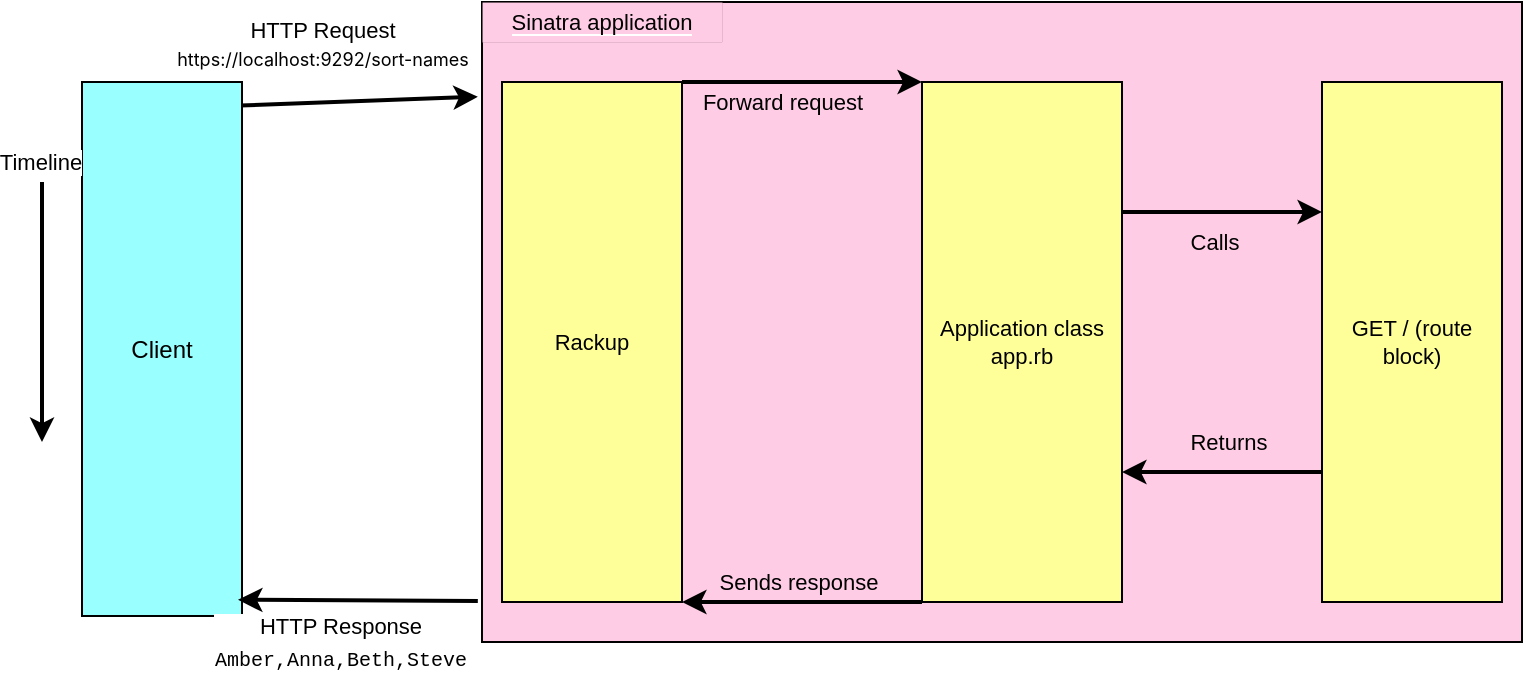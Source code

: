 <mxfile>
    <diagram id="TBW-8V77rK3e-a8WRD8E" name="Page-1">
        <mxGraphModel dx="816" dy="411" grid="0" gridSize="10" guides="1" tooltips="1" connect="1" arrows="1" fold="1" page="1" pageScale="1" pageWidth="827" pageHeight="583" background="#ffffff" math="0" shadow="0">
            <root>
                <mxCell id="0"/>
                <mxCell id="1" parent="0"/>
                <mxCell id="11" style="edgeStyle=none;shape=connector;rounded=1;html=1;exitX=0.988;exitY=0.044;exitDx=0;exitDy=0;entryX=-0.004;entryY=0.148;entryDx=0;entryDy=0;entryPerimeter=0;labelBackgroundColor=default;strokeColor=#000000;strokeWidth=2;fontFamily=Helvetica;fontSize=11;fontColor=#000000;endArrow=classic;exitPerimeter=0;" edge="1" parent="1" source="2" target="3">
                    <mxGeometry relative="1" as="geometry">
                        <Array as="points"/>
                    </mxGeometry>
                </mxCell>
                <mxCell id="12" value="HTTP Request&lt;br&gt;&lt;font style=&quot;font-size: 9px; background-color: rgb(255, 255, 255);&quot;&gt;&lt;span style=&quot;font-family: Inter, system-ui, -apple-system, &amp;quot;system-ui&amp;quot;, &amp;quot;Segoe UI&amp;quot;, Roboto, Oxygen, Ubuntu, Cantarell, &amp;quot;Fira Sans&amp;quot;, &amp;quot;Droid Sans&amp;quot;, Helvetica, Arial, sans-serif; text-align: left;&quot;&gt;https://localhost:9292/&lt;/span&gt;&lt;span style=&quot;font-family: Inter, system-ui, -apple-system, &amp;quot;system-ui&amp;quot;, &amp;quot;Segoe UI&amp;quot;, Roboto, Oxygen, Ubuntu, Cantarell, &amp;quot;Fira Sans&amp;quot;, &amp;quot;Droid Sans&amp;quot;, Helvetica, Arial, sans-serif; text-align: left;&quot;&gt;sort-names&lt;/span&gt;&lt;/font&gt;" style="edgeLabel;html=1;align=center;verticalAlign=middle;resizable=0;points=[];fontSize=11;fontFamily=Helvetica;fontColor=#000000;labelBackgroundColor=#FFFFFF;" vertex="1" connectable="0" parent="11">
                    <mxGeometry x="-0.109" y="1" relative="1" as="geometry">
                        <mxPoint x="-12" y="-28" as="offset"/>
                    </mxGeometry>
                </mxCell>
                <mxCell id="2" value="&lt;font color=&quot;#000000&quot;&gt;Client&lt;/font&gt;" style="whiteSpace=wrap;html=1;fillColor=#99FFFF;" vertex="1" parent="1">
                    <mxGeometry x="40" y="80" width="80" height="267" as="geometry"/>
                </mxCell>
                <mxCell id="13" style="edgeStyle=none;shape=connector;rounded=1;html=1;exitX=0;exitY=0.75;exitDx=0;exitDy=0;entryX=1.001;entryY=0.831;entryDx=0;entryDy=0;entryPerimeter=0;labelBackgroundColor=default;strokeColor=#000000;strokeWidth=2;fontFamily=Helvetica;fontSize=11;fontColor=#000000;endArrow=classic;" edge="1" parent="1">
                    <mxGeometry relative="1" as="geometry">
                        <mxPoint x="237.92" y="339.45" as="sourcePoint"/>
                        <mxPoint x="118.0" y="338.89" as="targetPoint"/>
                    </mxGeometry>
                </mxCell>
                <mxCell id="14" value="HTTP Response&lt;br&gt;&lt;div style=&quot;font-family: Menlo, Monaco, &amp;quot;Courier New&amp;quot;, monospace; line-height: 18px;&quot;&gt;&lt;font style=&quot;font-size: 10px; background-color: rgb(255, 255, 255);&quot;&gt;Amber,Anna,Beth,Steve&lt;/font&gt;&lt;/div&gt;" style="edgeLabel;html=1;align=center;verticalAlign=middle;resizable=0;points=[];fontSize=11;fontFamily=Helvetica;fontColor=#000000;labelBackgroundColor=#FFFFFF;" vertex="1" connectable="0" parent="13">
                    <mxGeometry x="0.314" y="-3" relative="1" as="geometry">
                        <mxPoint x="10" y="26" as="offset"/>
                    </mxGeometry>
                </mxCell>
                <mxCell id="3" value="" style="whiteSpace=wrap;html=1;fillColor=#FFCCE6;" vertex="1" parent="1">
                    <mxGeometry x="240" y="40" width="520" height="320" as="geometry"/>
                </mxCell>
                <mxCell id="4" value="" style="edgeStyle=none;orthogonalLoop=1;jettySize=auto;html=1;strokeColor=#000000;strokeWidth=2;" edge="1" parent="1">
                    <mxGeometry width="80" relative="1" as="geometry">
                        <mxPoint x="20" y="130" as="sourcePoint"/>
                        <mxPoint x="20" y="260" as="targetPoint"/>
                        <Array as="points"/>
                    </mxGeometry>
                </mxCell>
                <mxCell id="5" value="Timeline" style="edgeLabel;html=1;align=center;verticalAlign=middle;resizable=0;points=[];fontColor=#000000;labelBackgroundColor=#FFFFFF;" vertex="1" connectable="0" parent="4">
                    <mxGeometry x="-0.511" y="-1" relative="1" as="geometry">
                        <mxPoint y="-42" as="offset"/>
                    </mxGeometry>
                </mxCell>
                <mxCell id="6" value="Rackup" style="whiteSpace=wrap;html=1;fontFamily=Helvetica;fontSize=11;fontColor=#000000;fillColor=#FFFF99;" vertex="1" parent="1">
                    <mxGeometry x="250" y="80" width="90" height="260" as="geometry"/>
                </mxCell>
                <mxCell id="18" style="edgeStyle=none;shape=connector;rounded=1;html=1;exitX=1;exitY=0.25;exitDx=0;exitDy=0;entryX=0;entryY=0.25;entryDx=0;entryDy=0;labelBackgroundColor=default;strokeColor=#000000;strokeWidth=2;fontFamily=Helvetica;fontSize=11;fontColor=#000000;endArrow=classic;" edge="1" parent="1" source="9" target="10">
                    <mxGeometry relative="1" as="geometry"/>
                </mxCell>
                <mxCell id="24" value="Calls" style="edgeLabel;html=1;align=center;verticalAlign=middle;resizable=0;points=[];fontSize=11;fontFamily=Helvetica;fontColor=#000000;labelBackgroundColor=#FFCCE6;" vertex="1" connectable="0" parent="18">
                    <mxGeometry x="-0.087" relative="1" as="geometry">
                        <mxPoint y="15" as="offset"/>
                    </mxGeometry>
                </mxCell>
                <mxCell id="22" style="edgeStyle=none;shape=connector;rounded=1;html=1;exitX=0;exitY=1;exitDx=0;exitDy=0;entryX=1;entryY=1;entryDx=0;entryDy=0;labelBackgroundColor=default;strokeColor=#000000;strokeWidth=2;fontFamily=Helvetica;fontSize=11;fontColor=#000000;endArrow=classic;" edge="1" parent="1" source="9" target="6">
                    <mxGeometry relative="1" as="geometry"/>
                </mxCell>
                <mxCell id="26" value="Sends response" style="edgeLabel;html=1;align=center;verticalAlign=middle;resizable=0;points=[];fontSize=11;fontFamily=Helvetica;fontColor=#000000;labelBackgroundColor=#FFCCE6;" vertex="1" connectable="0" parent="22">
                    <mxGeometry x="0.035" y="-3" relative="1" as="geometry">
                        <mxPoint y="-7" as="offset"/>
                    </mxGeometry>
                </mxCell>
                <mxCell id="9" value="Application class&lt;br&gt;app.rb" style="whiteSpace=wrap;html=1;fontFamily=Helvetica;fontSize=11;fontColor=#000000;fillColor=#FFFF99;" vertex="1" parent="1">
                    <mxGeometry x="460" y="80" width="100" height="260" as="geometry"/>
                </mxCell>
                <mxCell id="21" style="edgeStyle=none;shape=connector;rounded=1;html=1;exitX=0;exitY=0.75;exitDx=0;exitDy=0;entryX=1;entryY=0.75;entryDx=0;entryDy=0;labelBackgroundColor=default;strokeColor=#000000;strokeWidth=2;fontFamily=Helvetica;fontSize=11;fontColor=#000000;endArrow=classic;" edge="1" parent="1" source="10" target="9">
                    <mxGeometry relative="1" as="geometry"/>
                </mxCell>
                <mxCell id="25" value="Returns" style="edgeLabel;html=1;align=center;verticalAlign=middle;resizable=0;points=[];fontSize=11;fontFamily=Helvetica;fontColor=#000000;labelBackgroundColor=#FFCCE6;" vertex="1" connectable="0" parent="21">
                    <mxGeometry x="-0.047" y="-2" relative="1" as="geometry">
                        <mxPoint y="-13" as="offset"/>
                    </mxGeometry>
                </mxCell>
                <mxCell id="10" value="GET / (route block)" style="whiteSpace=wrap;html=1;fontFamily=Helvetica;fontSize=11;fontColor=#000000;fillColor=#FFFF99;" vertex="1" parent="1">
                    <mxGeometry x="660" y="80" width="90" height="260" as="geometry"/>
                </mxCell>
                <mxCell id="15" value="&lt;span style=&quot;background-color: rgb(255, 204, 230);&quot;&gt;Sinatra application&lt;/span&gt;" style="whiteSpace=wrap;html=1;labelBackgroundColor=#FFFFFF;fontFamily=Helvetica;fontSize=11;fontColor=#000000;fillColor=#FFCCE6;strokeWidth=0;" vertex="1" parent="1">
                    <mxGeometry x="240" y="40" width="120" height="20" as="geometry"/>
                </mxCell>
                <mxCell id="17" style="edgeStyle=none;shape=connector;rounded=1;html=1;exitX=1;exitY=0;exitDx=0;exitDy=0;entryX=0;entryY=0;entryDx=0;entryDy=0;labelBackgroundColor=default;strokeColor=#000000;strokeWidth=2;fontFamily=Helvetica;fontSize=11;fontColor=#000000;endArrow=classic;" edge="1" parent="1" source="6" target="9">
                    <mxGeometry relative="1" as="geometry"/>
                </mxCell>
                <mxCell id="23" value="Forward request" style="edgeLabel;html=1;align=center;verticalAlign=middle;resizable=0;points=[];fontSize=11;fontFamily=Helvetica;fontColor=#000000;labelBackgroundColor=#FFCCE6;" vertex="1" connectable="0" parent="17">
                    <mxGeometry x="-0.203" y="-3" relative="1" as="geometry">
                        <mxPoint x="2" y="7" as="offset"/>
                    </mxGeometry>
                </mxCell>
            </root>
        </mxGraphModel>
    </diagram>
</mxfile>
